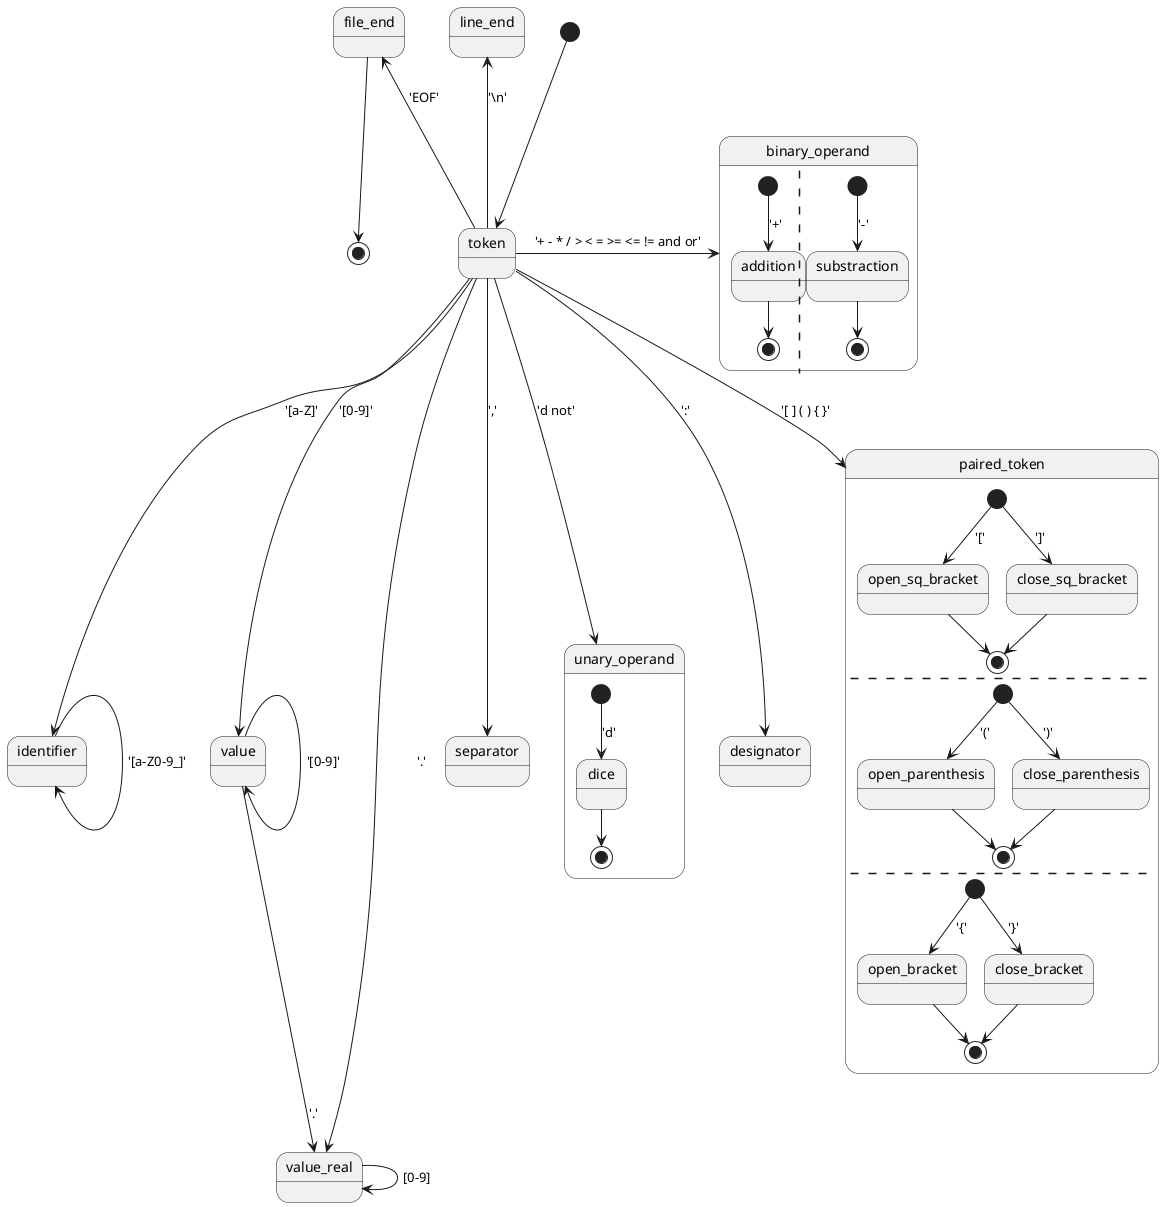 @startuml lexical_analysis_of_deicelang

[*] --> token

token -up-> line_end : '\\n'

token -up-> file_end : 'EOF'
file_end -down-> [*]

token --> identifier : '[a-Z]'
identifier --> identifier : '[a-Z0-9_]'

token --> value : '[0-9]'
value --> value : '[0-9]'

value --> value_real : '.'
token --> value_real : '.'
value_real --> value_real : [0-9]

token --> separator : ','

state binary_operand {
	[*] --> addition : '+'
	addition --> [*]
	||
	[*] --> substraction : '-'
	substraction --> [*]
}

token -right-> binary_operand : '+ - * / > < = >= <= != and or'

state unary_operand {
	[*] --> dice : 'd'
	dice --> [*]
}

token --> unary_operand : 'd not'

token --> designator : ':'

state paired_token {
	[*] --> open_sq_bracket : '['
	open_sq_bracket --> [*]
	[*] --> close_sq_bracket : ']'
	close_sq_bracket --> [*]
	--
	[*] --> open_parenthesis : '('
	open_parenthesis --> [*]
	[*] --> close_parenthesis : ')'
	close_parenthesis --> [*]
	--
	[*] --> open_bracket : '{'
	open_bracket --> [*]
	[*] --> close_bracket : '}'
	close_bracket --> [*]
}
token --> paired_token : '[ ] ( ) { }'

@enduml
